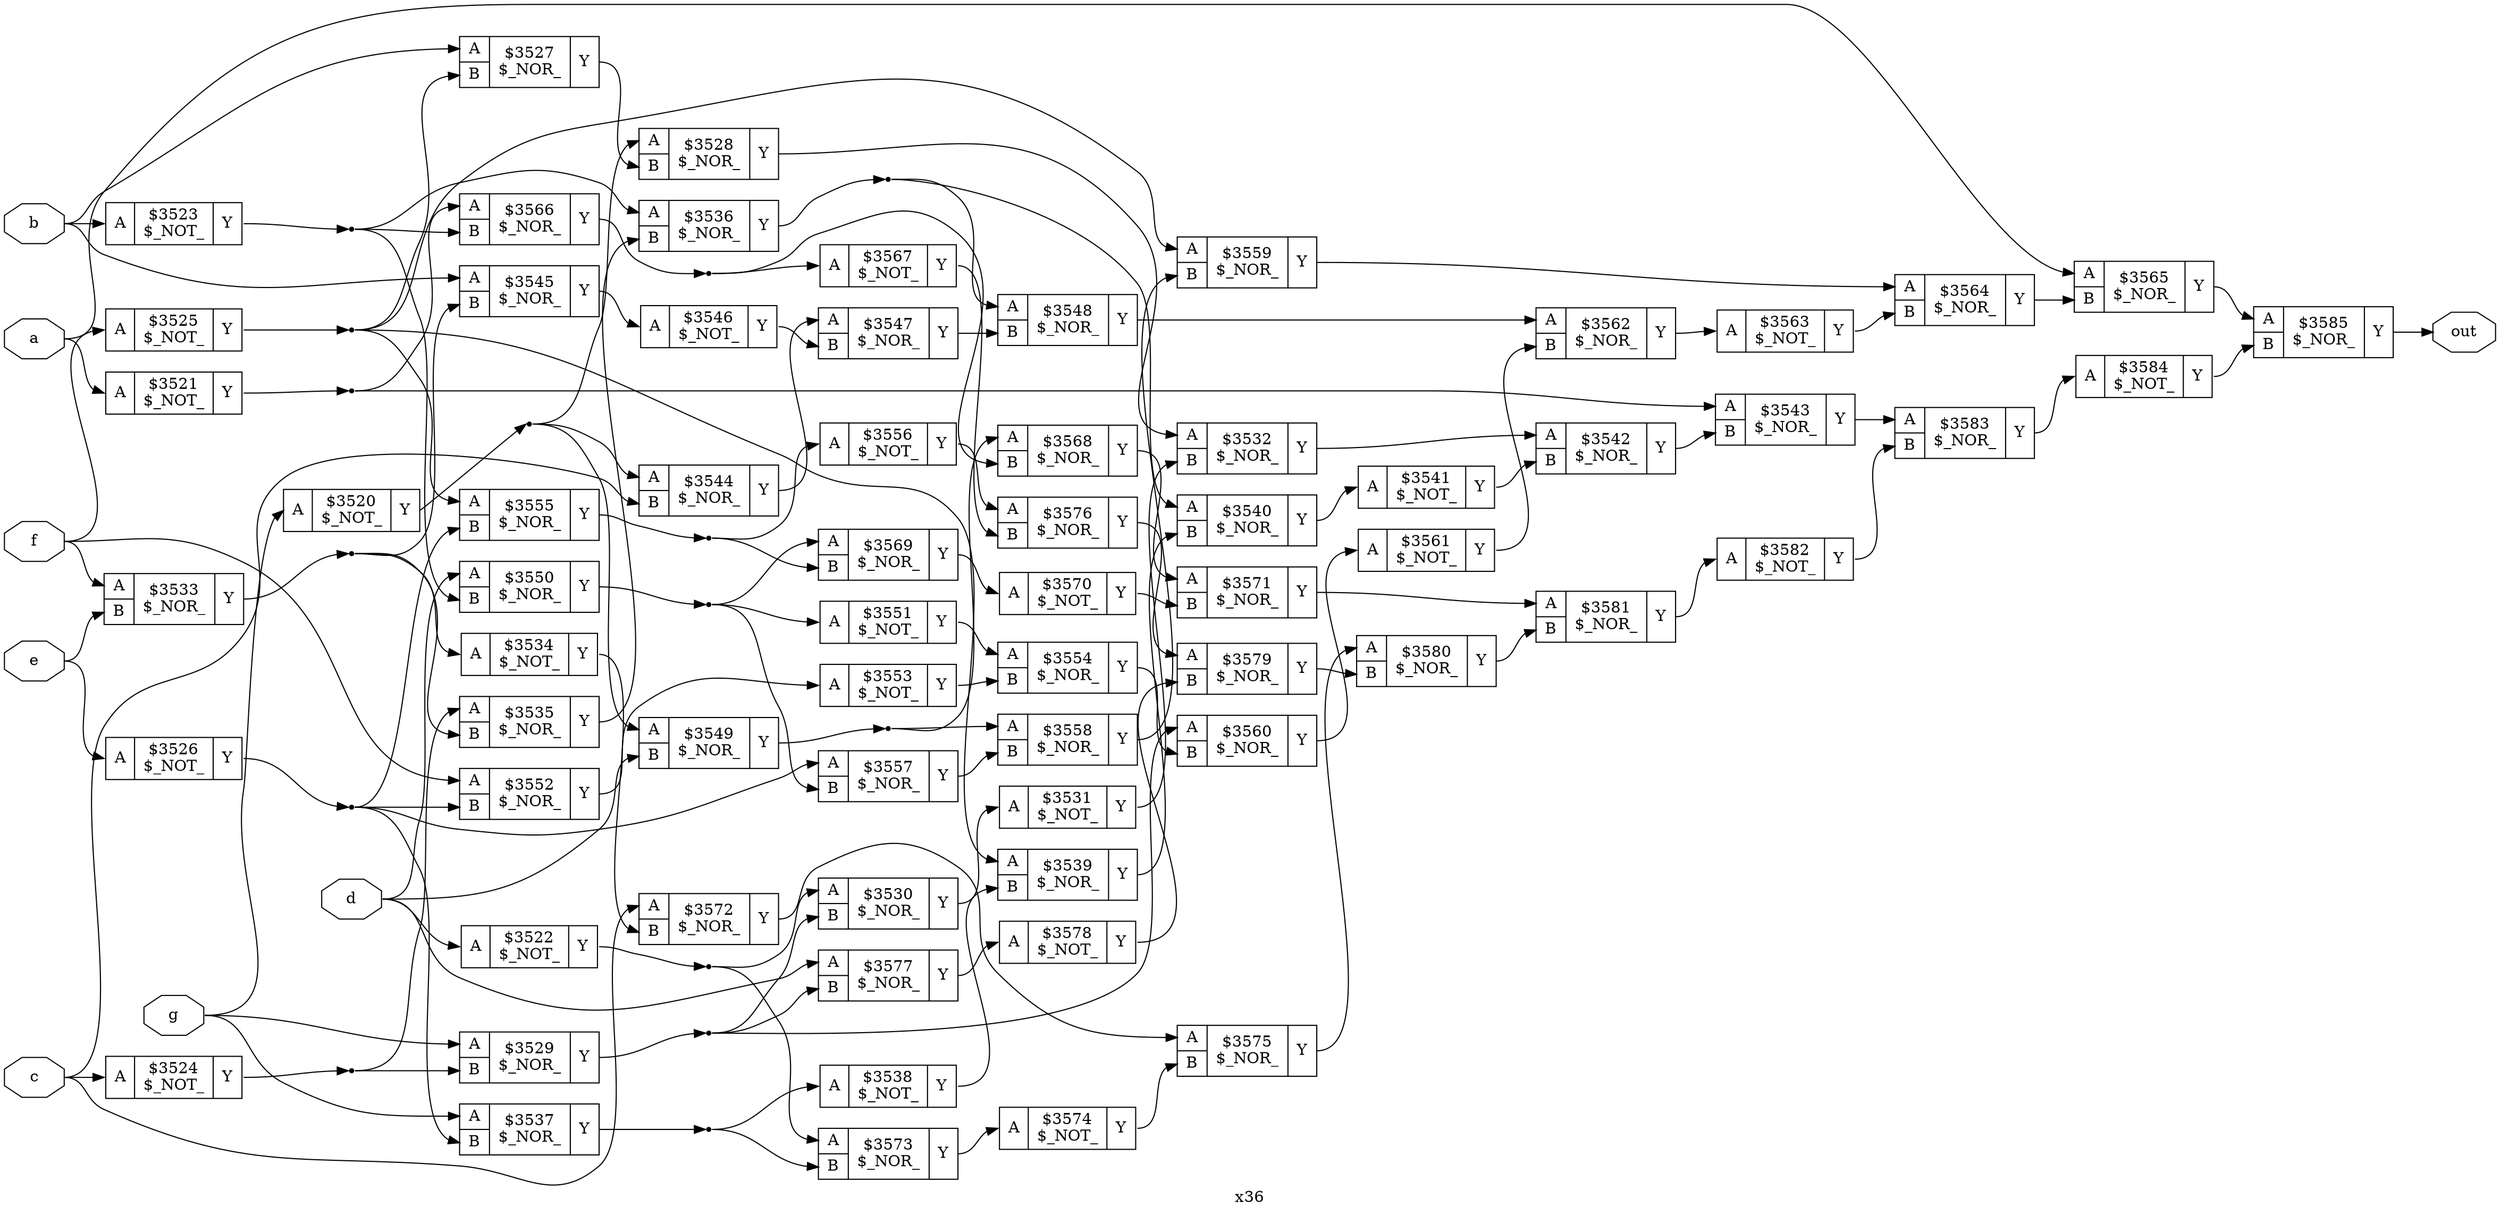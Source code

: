 digraph "x36" {
label="x36";
rankdir="LR";
remincross=true;
n66 [ shape=octagon, label="a", color="black", fontcolor="black" ];
n67 [ shape=octagon, label="b", color="black", fontcolor="black" ];
n68 [ shape=octagon, label="c", color="black", fontcolor="black" ];
n69 [ shape=octagon, label="d", color="black", fontcolor="black" ];
n70 [ shape=octagon, label="e", color="black", fontcolor="black" ];
n71 [ shape=octagon, label="f", color="black", fontcolor="black" ];
n72 [ shape=octagon, label="g", color="black", fontcolor="black" ];
n73 [ shape=octagon, label="out", color="black", fontcolor="black" ];
c76 [ shape=record, label="{{<p74> A}|$3520\n$_NOT_|{<p75> Y}}" ];
c77 [ shape=record, label="{{<p74> A}|$3521\n$_NOT_|{<p75> Y}}" ];
c78 [ shape=record, label="{{<p74> A}|$3522\n$_NOT_|{<p75> Y}}" ];
c79 [ shape=record, label="{{<p74> A}|$3523\n$_NOT_|{<p75> Y}}" ];
c80 [ shape=record, label="{{<p74> A}|$3524\n$_NOT_|{<p75> Y}}" ];
c81 [ shape=record, label="{{<p74> A}|$3525\n$_NOT_|{<p75> Y}}" ];
c82 [ shape=record, label="{{<p74> A}|$3526\n$_NOT_|{<p75> Y}}" ];
c84 [ shape=record, label="{{<p74> A|<p83> B}|$3527\n$_NOR_|{<p75> Y}}" ];
c85 [ shape=record, label="{{<p74> A|<p83> B}|$3528\n$_NOR_|{<p75> Y}}" ];
c86 [ shape=record, label="{{<p74> A|<p83> B}|$3529\n$_NOR_|{<p75> Y}}" ];
c87 [ shape=record, label="{{<p74> A|<p83> B}|$3530\n$_NOR_|{<p75> Y}}" ];
c88 [ shape=record, label="{{<p74> A}|$3531\n$_NOT_|{<p75> Y}}" ];
c89 [ shape=record, label="{{<p74> A|<p83> B}|$3532\n$_NOR_|{<p75> Y}}" ];
c90 [ shape=record, label="{{<p74> A|<p83> B}|$3533\n$_NOR_|{<p75> Y}}" ];
c91 [ shape=record, label="{{<p74> A}|$3534\n$_NOT_|{<p75> Y}}" ];
c92 [ shape=record, label="{{<p74> A|<p83> B}|$3535\n$_NOR_|{<p75> Y}}" ];
c93 [ shape=record, label="{{<p74> A|<p83> B}|$3536\n$_NOR_|{<p75> Y}}" ];
c94 [ shape=record, label="{{<p74> A|<p83> B}|$3537\n$_NOR_|{<p75> Y}}" ];
c95 [ shape=record, label="{{<p74> A}|$3538\n$_NOT_|{<p75> Y}}" ];
c96 [ shape=record, label="{{<p74> A|<p83> B}|$3539\n$_NOR_|{<p75> Y}}" ];
c97 [ shape=record, label="{{<p74> A|<p83> B}|$3540\n$_NOR_|{<p75> Y}}" ];
c98 [ shape=record, label="{{<p74> A}|$3541\n$_NOT_|{<p75> Y}}" ];
c99 [ shape=record, label="{{<p74> A|<p83> B}|$3542\n$_NOR_|{<p75> Y}}" ];
c100 [ shape=record, label="{{<p74> A|<p83> B}|$3543\n$_NOR_|{<p75> Y}}" ];
c101 [ shape=record, label="{{<p74> A|<p83> B}|$3544\n$_NOR_|{<p75> Y}}" ];
c102 [ shape=record, label="{{<p74> A|<p83> B}|$3545\n$_NOR_|{<p75> Y}}" ];
c103 [ shape=record, label="{{<p74> A}|$3546\n$_NOT_|{<p75> Y}}" ];
c104 [ shape=record, label="{{<p74> A|<p83> B}|$3547\n$_NOR_|{<p75> Y}}" ];
c105 [ shape=record, label="{{<p74> A|<p83> B}|$3548\n$_NOR_|{<p75> Y}}" ];
c106 [ shape=record, label="{{<p74> A|<p83> B}|$3549\n$_NOR_|{<p75> Y}}" ];
c107 [ shape=record, label="{{<p74> A|<p83> B}|$3550\n$_NOR_|{<p75> Y}}" ];
c108 [ shape=record, label="{{<p74> A}|$3551\n$_NOT_|{<p75> Y}}" ];
c109 [ shape=record, label="{{<p74> A|<p83> B}|$3552\n$_NOR_|{<p75> Y}}" ];
c110 [ shape=record, label="{{<p74> A}|$3553\n$_NOT_|{<p75> Y}}" ];
c111 [ shape=record, label="{{<p74> A|<p83> B}|$3554\n$_NOR_|{<p75> Y}}" ];
c112 [ shape=record, label="{{<p74> A|<p83> B}|$3555\n$_NOR_|{<p75> Y}}" ];
c113 [ shape=record, label="{{<p74> A}|$3556\n$_NOT_|{<p75> Y}}" ];
c114 [ shape=record, label="{{<p74> A|<p83> B}|$3557\n$_NOR_|{<p75> Y}}" ];
c115 [ shape=record, label="{{<p74> A|<p83> B}|$3558\n$_NOR_|{<p75> Y}}" ];
c116 [ shape=record, label="{{<p74> A|<p83> B}|$3559\n$_NOR_|{<p75> Y}}" ];
c117 [ shape=record, label="{{<p74> A|<p83> B}|$3560\n$_NOR_|{<p75> Y}}" ];
c118 [ shape=record, label="{{<p74> A}|$3561\n$_NOT_|{<p75> Y}}" ];
c119 [ shape=record, label="{{<p74> A|<p83> B}|$3562\n$_NOR_|{<p75> Y}}" ];
c120 [ shape=record, label="{{<p74> A}|$3563\n$_NOT_|{<p75> Y}}" ];
c121 [ shape=record, label="{{<p74> A|<p83> B}|$3564\n$_NOR_|{<p75> Y}}" ];
c122 [ shape=record, label="{{<p74> A|<p83> B}|$3565\n$_NOR_|{<p75> Y}}" ];
c123 [ shape=record, label="{{<p74> A|<p83> B}|$3566\n$_NOR_|{<p75> Y}}" ];
c124 [ shape=record, label="{{<p74> A}|$3567\n$_NOT_|{<p75> Y}}" ];
c125 [ shape=record, label="{{<p74> A|<p83> B}|$3568\n$_NOR_|{<p75> Y}}" ];
c126 [ shape=record, label="{{<p74> A|<p83> B}|$3569\n$_NOR_|{<p75> Y}}" ];
c127 [ shape=record, label="{{<p74> A}|$3570\n$_NOT_|{<p75> Y}}" ];
c128 [ shape=record, label="{{<p74> A|<p83> B}|$3571\n$_NOR_|{<p75> Y}}" ];
c129 [ shape=record, label="{{<p74> A|<p83> B}|$3572\n$_NOR_|{<p75> Y}}" ];
c130 [ shape=record, label="{{<p74> A|<p83> B}|$3573\n$_NOR_|{<p75> Y}}" ];
c131 [ shape=record, label="{{<p74> A}|$3574\n$_NOT_|{<p75> Y}}" ];
c132 [ shape=record, label="{{<p74> A|<p83> B}|$3575\n$_NOR_|{<p75> Y}}" ];
c133 [ shape=record, label="{{<p74> A|<p83> B}|$3576\n$_NOR_|{<p75> Y}}" ];
c134 [ shape=record, label="{{<p74> A|<p83> B}|$3577\n$_NOR_|{<p75> Y}}" ];
c135 [ shape=record, label="{{<p74> A}|$3578\n$_NOT_|{<p75> Y}}" ];
c136 [ shape=record, label="{{<p74> A|<p83> B}|$3579\n$_NOR_|{<p75> Y}}" ];
c137 [ shape=record, label="{{<p74> A|<p83> B}|$3580\n$_NOR_|{<p75> Y}}" ];
c138 [ shape=record, label="{{<p74> A|<p83> B}|$3581\n$_NOR_|{<p75> Y}}" ];
c139 [ shape=record, label="{{<p74> A}|$3582\n$_NOT_|{<p75> Y}}" ];
c140 [ shape=record, label="{{<p74> A|<p83> B}|$3583\n$_NOR_|{<p75> Y}}" ];
c141 [ shape=record, label="{{<p74> A}|$3584\n$_NOT_|{<p75> Y}}" ];
c142 [ shape=record, label="{{<p74> A|<p83> B}|$3585\n$_NOR_|{<p75> Y}}" ];
n1 [ shape=point ];
c77:p75:e -> n1:w [color="black", label=""];
n1:e -> c100:p74:w [color="black", label=""];
n1:e -> c123:p74:w [color="black", label=""];
c87:p75:e -> c88:p74:w [color="black", label=""];
c88:p75:e -> c89:p83:w [color="black", label=""];
c89:p75:e -> c99:p74:w [color="black", label=""];
n13 [ shape=point ];
c90:p75:e -> n13:w [color="black", label=""];
n13:e -> c102:p83:w [color="black", label=""];
n13:e -> c91:p74:w [color="black", label=""];
n13:e -> c92:p83:w [color="black", label=""];
c91:p75:e -> c129:p83:w [color="black", label=""];
c92:p75:e -> c93:p83:w [color="black", label=""];
n16 [ shape=point ];
c93:p75:e -> n16:w [color="black", label=""];
n16:e -> c105:p74:w [color="black", label=""];
n16:e -> c97:p74:w [color="black", label=""];
n17 [ shape=point ];
c94:p75:e -> n17:w [color="black", label=""];
n17:e -> c130:p83:w [color="black", label=""];
n17:e -> c95:p74:w [color="black", label=""];
c95:p75:e -> c96:p83:w [color="black", label=""];
c96:p75:e -> c97:p83:w [color="black", label=""];
n2 [ shape=point ];
c78:p75:e -> n2:w [color="black", label=""];
n2:e -> c130:p74:w [color="black", label=""];
n2:e -> c87:p74:w [color="black", label=""];
c97:p75:e -> c98:p74:w [color="black", label=""];
c98:p75:e -> c99:p83:w [color="black", label=""];
c99:p75:e -> c100:p83:w [color="black", label=""];
c100:p75:e -> c140:p74:w [color="black", label=""];
c101:p75:e -> c104:p74:w [color="black", label=""];
c102:p75:e -> c103:p74:w [color="black", label=""];
c103:p75:e -> c104:p83:w [color="black", label=""];
c104:p75:e -> c105:p83:w [color="black", label=""];
c105:p75:e -> c119:p74:w [color="black", label=""];
n29 [ shape=point ];
c106:p75:e -> n29:w [color="black", label=""];
n29:e -> c115:p74:w [color="black", label=""];
n29:e -> c125:p74:w [color="black", label=""];
n3 [ shape=point ];
c79:p75:e -> n3:w [color="black", label=""];
n3:e -> c107:p83:w [color="black", label=""];
n3:e -> c123:p83:w [color="black", label=""];
n3:e -> c93:p74:w [color="black", label=""];
n30 [ shape=point ];
c107:p75:e -> n30:w [color="black", label=""];
n30:e -> c108:p74:w [color="black", label=""];
n30:e -> c114:p83:w [color="black", label=""];
n30:e -> c126:p74:w [color="black", label=""];
c108:p75:e -> c111:p74:w [color="black", label=""];
c109:p75:e -> c110:p74:w [color="black", label=""];
c110:p75:e -> c111:p83:w [color="black", label=""];
c111:p75:e -> c117:p83:w [color="black", label=""];
n35 [ shape=point ];
c112:p75:e -> n35:w [color="black", label=""];
n35:e -> c113:p74:w [color="black", label=""];
n35:e -> c126:p83:w [color="black", label=""];
c113:p75:e -> c133:p74:w [color="black", label=""];
c114:p75:e -> c115:p83:w [color="black", label=""];
c115:p75:e -> c116:p83:w [color="black", label=""];
c116:p75:e -> c121:p74:w [color="black", label=""];
n4 [ shape=point ];
c80:p75:e -> n4:w [color="black", label=""];
n4:e -> c86:p83:w [color="black", label=""];
n4:e -> c92:p74:w [color="black", label=""];
c117:p75:e -> c118:p74:w [color="black", label=""];
c118:p75:e -> c119:p83:w [color="black", label=""];
c119:p75:e -> c120:p74:w [color="black", label=""];
c120:p75:e -> c121:p83:w [color="black", label=""];
c121:p75:e -> c122:p83:w [color="black", label=""];
c122:p75:e -> c142:p74:w [color="black", label=""];
n46 [ shape=point ];
c123:p75:e -> n46:w [color="black", label=""];
n46:e -> c124:p74:w [color="black", label=""];
n46:e -> c125:p83:w [color="black", label=""];
c124:p75:e -> c133:p83:w [color="black", label=""];
c125:p75:e -> c128:p74:w [color="black", label=""];
c126:p75:e -> c127:p74:w [color="black", label=""];
n5 [ shape=point ];
c81:p75:e -> n5:w [color="black", label=""];
n5:e -> c112:p74:w [color="black", label=""];
n5:e -> c116:p74:w [color="black", label=""];
n5:e -> c84:p83:w [color="black", label=""];
n5:e -> c96:p74:w [color="black", label=""];
c127:p75:e -> c128:p83:w [color="black", label=""];
c128:p75:e -> c138:p74:w [color="black", label=""];
c129:p75:e -> c132:p74:w [color="black", label=""];
c130:p75:e -> c131:p74:w [color="black", label=""];
c131:p75:e -> c132:p83:w [color="black", label=""];
c132:p75:e -> c137:p74:w [color="black", label=""];
c133:p75:e -> c136:p74:w [color="black", label=""];
c134:p75:e -> c135:p74:w [color="black", label=""];
c135:p75:e -> c136:p83:w [color="black", label=""];
c136:p75:e -> c137:p83:w [color="black", label=""];
n6 [ shape=point ];
c82:p75:e -> n6:w [color="black", label=""];
n6:e -> c109:p83:w [color="black", label=""];
n6:e -> c112:p83:w [color="black", label=""];
n6:e -> c114:p74:w [color="black", label=""];
n6:e -> c94:p83:w [color="black", label=""];
c137:p75:e -> c138:p83:w [color="black", label=""];
c138:p75:e -> c139:p74:w [color="black", label=""];
c139:p75:e -> c140:p83:w [color="black", label=""];
c140:p75:e -> c141:p74:w [color="black", label=""];
c141:p75:e -> c142:p83:w [color="black", label=""];
n65 [ shape=point ];
c76:p75:e -> n65:w [color="black", label=""];
n65:e -> c101:p74:w [color="black", label=""];
n65:e -> c106:p74:w [color="black", label=""];
n65:e -> c85:p74:w [color="black", label=""];
n66:e -> c122:p74:w [color="black", label=""];
n66:e -> c77:p74:w [color="black", label=""];
n67:e -> c102:p74:w [color="black", label=""];
n67:e -> c79:p74:w [color="black", label=""];
n67:e -> c84:p74:w [color="black", label=""];
n68:e -> c101:p83:w [color="black", label=""];
n68:e -> c129:p74:w [color="black", label=""];
n68:e -> c80:p74:w [color="black", label=""];
n69:e -> c106:p83:w [color="black", label=""];
n69:e -> c107:p74:w [color="black", label=""];
n69:e -> c134:p74:w [color="black", label=""];
n69:e -> c78:p74:w [color="black", label=""];
c84:p75:e -> c85:p83:w [color="black", label=""];
n70:e -> c82:p74:w [color="black", label=""];
n70:e -> c90:p83:w [color="black", label=""];
n71:e -> c109:p74:w [color="black", label=""];
n71:e -> c81:p74:w [color="black", label=""];
n71:e -> c90:p74:w [color="black", label=""];
n72:e -> c76:p74:w [color="black", label=""];
n72:e -> c86:p74:w [color="black", label=""];
n72:e -> c94:p74:w [color="black", label=""];
c142:p75:e -> n73:w [color="black", label=""];
c85:p75:e -> c89:p74:w [color="black", label=""];
n9 [ shape=point ];
c86:p75:e -> n9:w [color="black", label=""];
n9:e -> c117:p74:w [color="black", label=""];
n9:e -> c134:p83:w [color="black", label=""];
n9:e -> c87:p83:w [color="black", label=""];
}
